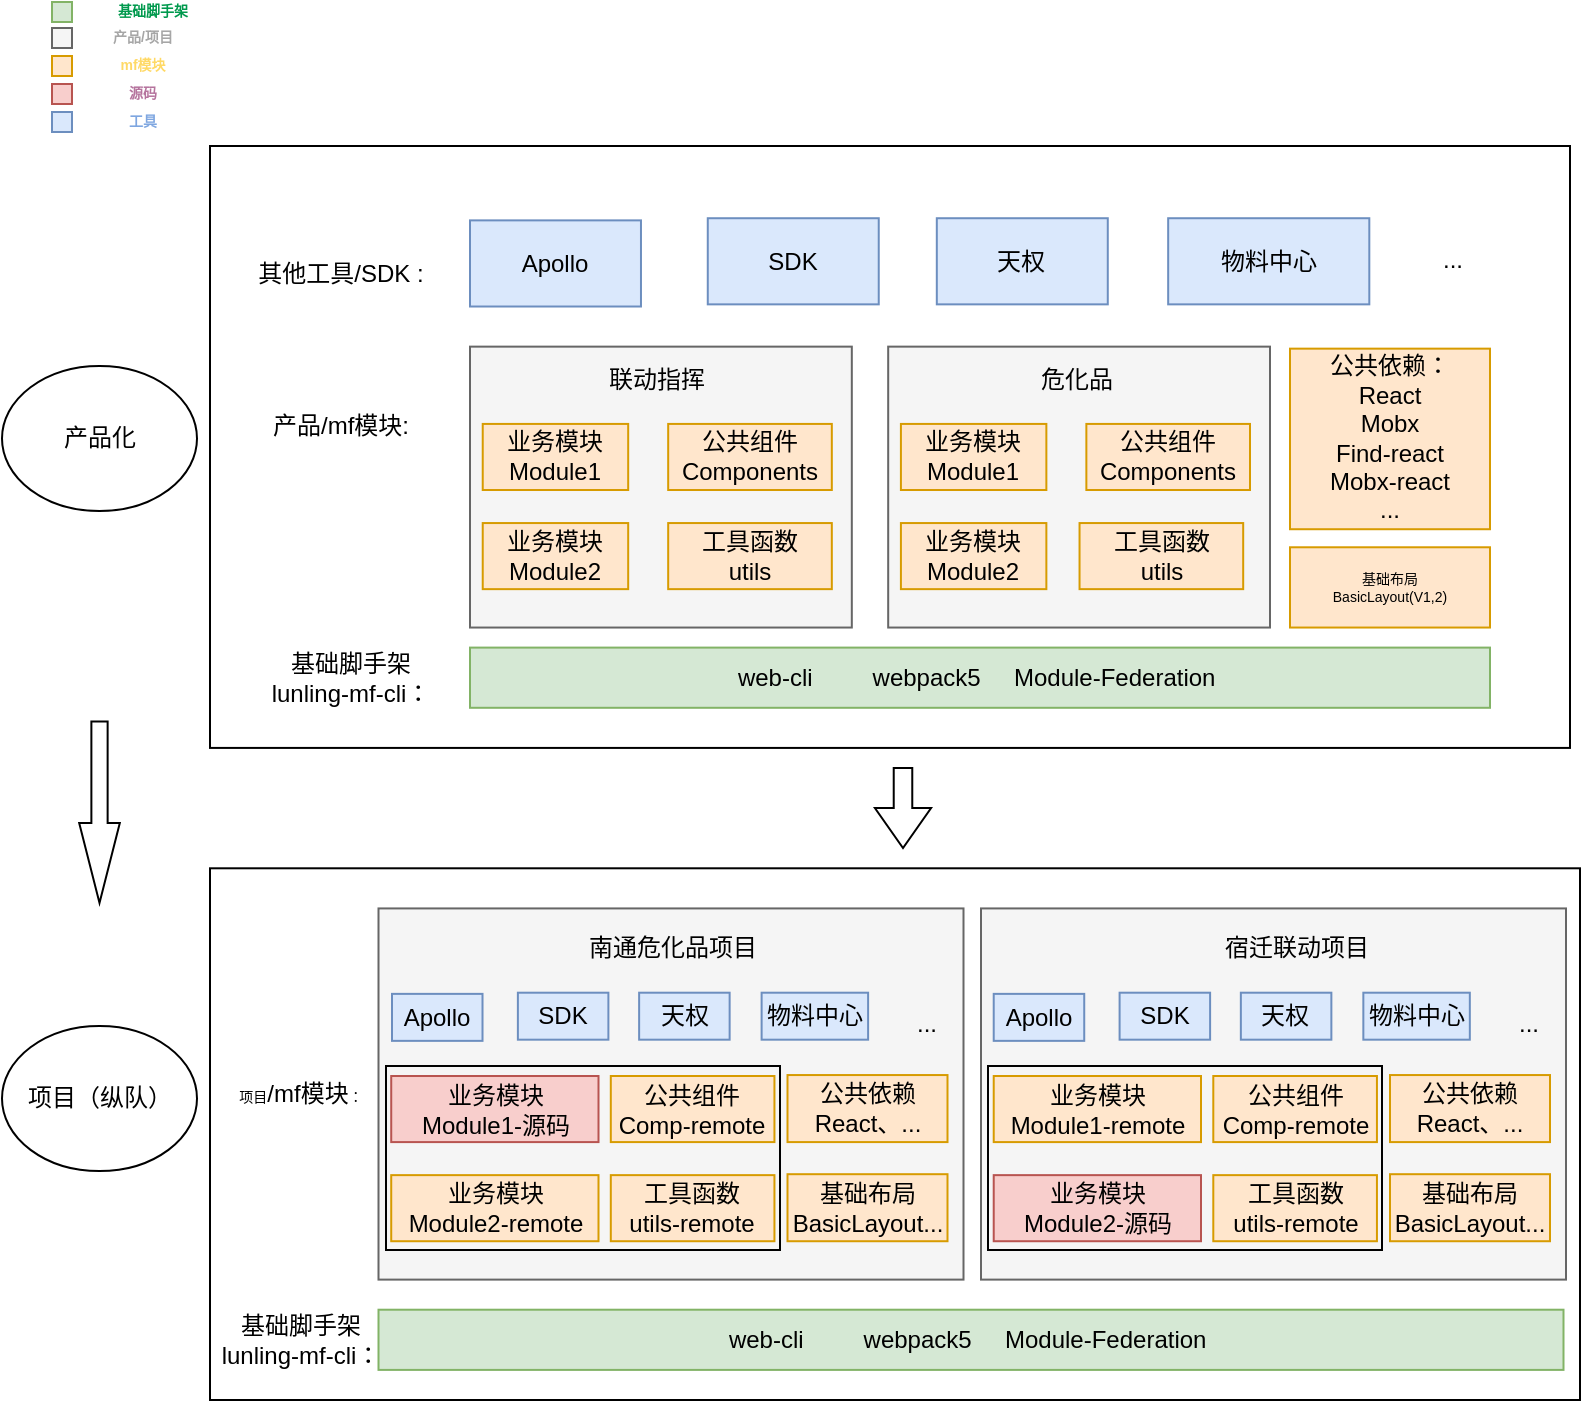 <mxfile version="15.7.3" type="github">
  <diagram id="qYtG-a8lDuCber2_HTPU" name="第 1 页">
    <mxGraphModel dx="1188" dy="595" grid="1" gridSize="10" guides="1" tooltips="1" connect="1" arrows="1" fold="1" page="1" pageScale="1" pageWidth="827" pageHeight="1169" math="0" shadow="0">
      <root>
        <mxCell id="0" />
        <mxCell id="1" parent="0" />
        <mxCell id="sSeV7hXw5rhQuQ9Eckyw-83" value="" style="group" vertex="1" connectable="0" parent="1">
          <mxGeometry x="10" y="240" width="97.5" height="349" as="geometry" />
        </mxCell>
        <mxCell id="sSeV7hXw5rhQuQ9Eckyw-12" value="" style="html=1;shadow=0;dashed=0;align=center;verticalAlign=middle;shape=mxgraph.arrows2.arrow;dy=0.6;dx=40;direction=south;notch=0;fontSize=7;fillColor=none;" vertex="1" parent="sSeV7hXw5rhQuQ9Eckyw-83">
          <mxGeometry x="38.594" y="147.808" width="20.312" height="90.68" as="geometry" />
        </mxCell>
        <mxCell id="sSeV7hXw5rhQuQ9Eckyw-17" value="&lt;span style=&quot;font-size: 12px&quot;&gt;项目（纵队）&lt;/span&gt;" style="ellipse;whiteSpace=wrap;html=1;rounded=1;fontSize=7;" vertex="1" parent="sSeV7hXw5rhQuQ9Eckyw-83">
          <mxGeometry y="299.996" width="97.5" height="72.544" as="geometry" />
        </mxCell>
        <mxCell id="sSeV7hXw5rhQuQ9Eckyw-16" value="&lt;span style=&quot;font-size: 12px&quot;&gt;产品化&lt;/span&gt;" style="ellipse;whiteSpace=wrap;html=1;rounded=1;fontSize=7;" vertex="1" parent="1">
          <mxGeometry x="10" y="210" width="97.5" height="72.544" as="geometry" />
        </mxCell>
        <mxCell id="sSeV7hXw5rhQuQ9Eckyw-85" value="" style="group" vertex="1" connectable="0" parent="1">
          <mxGeometry x="114" y="100" width="690" height="627" as="geometry" />
        </mxCell>
        <mxCell id="sSeV7hXw5rhQuQ9Eckyw-49" value="" style="rounded=0;whiteSpace=wrap;html=1;fontSize=7;fillColor=none;" vertex="1" parent="sSeV7hXw5rhQuQ9Eckyw-85">
          <mxGeometry y="361.15" width="685" height="265.85" as="geometry" />
        </mxCell>
        <mxCell id="sSeV7hXw5rhQuQ9Eckyw-19" value="" style="rounded=0;whiteSpace=wrap;html=1;fontSize=7;fillColor=none;" vertex="1" parent="sSeV7hXw5rhQuQ9Eckyw-85">
          <mxGeometry width="680" height="300.96" as="geometry" />
        </mxCell>
        <mxCell id="TgehsIDATV7xhi2gPNsP-1" value="web-cli&amp;nbsp; &amp;nbsp; &amp;nbsp; &amp;nbsp; &amp;nbsp;webpack5&amp;nbsp; &amp;nbsp; &amp;nbsp;Module-Federation&amp;nbsp;" style="rounded=0;whiteSpace=wrap;html=1;fillColor=#d5e8d4;strokeColor=#82b366;" parent="sSeV7hXw5rhQuQ9Eckyw-85" vertex="1">
          <mxGeometry x="130" y="250.8" width="510" height="30.096" as="geometry" />
        </mxCell>
        <mxCell id="TgehsIDATV7xhi2gPNsP-6" value="公共依赖：&lt;br&gt;React&lt;br&gt;Mobx&lt;br&gt;Find-react&lt;br&gt;Mobx-react&lt;br&gt;..." style="rounded=0;whiteSpace=wrap;html=1;fillColor=#ffe6cc;strokeColor=#d79b00;" parent="sSeV7hXw5rhQuQ9Eckyw-85" vertex="1">
          <mxGeometry x="540" y="101.323" width="100" height="90.288" as="geometry" />
        </mxCell>
        <mxCell id="TgehsIDATV7xhi2gPNsP-7" value="基础布局&#xa;BasicLayout(V1,2)" style="rounded=0;whiteSpace=wrap;fillColor=#ffe6cc;strokeColor=#d79b00;fontSize=7;" parent="sSeV7hXw5rhQuQ9Eckyw-85" vertex="1">
          <mxGeometry x="540" y="200.64" width="100" height="40.128" as="geometry" />
        </mxCell>
        <mxCell id="TgehsIDATV7xhi2gPNsP-10" value="基础脚手架&lt;br&gt;lunling-mf-cli：" style="text;html=1;align=center;verticalAlign=middle;resizable=0;points=[];autosize=1;strokeColor=none;fillColor=none;" parent="sSeV7hXw5rhQuQ9Eckyw-85" vertex="1">
          <mxGeometry x="25" y="250.8" width="90" height="30" as="geometry" />
        </mxCell>
        <mxCell id="TgehsIDATV7xhi2gPNsP-11" value="产品/mf模块:" style="text;html=1;align=center;verticalAlign=middle;resizable=0;points=[];autosize=1;strokeColor=none;fillColor=none;" parent="sSeV7hXw5rhQuQ9Eckyw-85" vertex="1">
          <mxGeometry x="25" y="130.416" width="80" height="20" as="geometry" />
        </mxCell>
        <mxCell id="sSeV7hXw5rhQuQ9Eckyw-3" value="" style="group" vertex="1" connectable="0" parent="sSeV7hXw5rhQuQ9Eckyw-85">
          <mxGeometry x="130" y="100.32" width="400" height="140.448" as="geometry" />
        </mxCell>
        <mxCell id="TgehsIDATV7xhi2gPNsP-9" value="" style="rounded=0;whiteSpace=wrap;html=1;fillColor=#f5f5f5;fontColor=#333333;strokeColor=#666666;" parent="sSeV7hXw5rhQuQ9Eckyw-3" vertex="1">
          <mxGeometry width="190.909" height="140.448" as="geometry" />
        </mxCell>
        <mxCell id="TgehsIDATV7xhi2gPNsP-2" value="业务模块Module1" style="rounded=0;whiteSpace=wrap;html=1;fillColor=#ffe6cc;strokeColor=#d79b00;" parent="sSeV7hXw5rhQuQ9Eckyw-3" vertex="1">
          <mxGeometry x="6.364" y="38.639" width="72.727" height="33.047" as="geometry" />
        </mxCell>
        <mxCell id="TgehsIDATV7xhi2gPNsP-3" value="业务模块Module2&lt;span style=&quot;color: rgba(0 , 0 , 0 , 0) ; font-family: monospace ; font-size: 0px&quot;&gt;%3CmxGraphModel%3E%3Croot%3E%3CmxCell%20id%3D%220%22%2F%3E%3CmxCell%20id%3D%221%22%20parent%3D%220%22%2F%3E%3CmxCell%20id%3D%222%22%20value%3D%22%E4%B8%9A%E5%8A%A1%E7%BB%84%E4%BB%B6%22%20style%3D%22rounded%3D0%3BwhiteSpace%3Dwrap%3Bhtml%3D1%3B%22%20vertex%3D%221%22%20parent%3D%221%22%3E%3CmxGeometry%20x%3D%22180%22%20y%3D%22300%22%20width%3D%22120%22%20height%3D%2260%22%20as%3D%22geometry%22%2F%3E%3C%2FmxCell%3E%3C%2Froot%3E%3C%2FmxGraphModel%3E&lt;/span&gt;" style="rounded=0;whiteSpace=wrap;html=1;fillColor=#ffe6cc;strokeColor=#d79b00;" parent="sSeV7hXw5rhQuQ9Eckyw-3" vertex="1">
          <mxGeometry x="6.364" y="88.209" width="72.727" height="33.047" as="geometry" />
        </mxCell>
        <mxCell id="TgehsIDATV7xhi2gPNsP-4" value="公共组件&lt;br&gt;Components" style="rounded=0;whiteSpace=wrap;html=1;fillColor=#ffe6cc;strokeColor=#d79b00;" parent="sSeV7hXw5rhQuQ9Eckyw-3" vertex="1">
          <mxGeometry x="99.091" y="38.639" width="81.818" height="33.047" as="geometry" />
        </mxCell>
        <mxCell id="TgehsIDATV7xhi2gPNsP-5" value="工具函数&lt;br&gt;utils" style="rounded=0;whiteSpace=wrap;html=1;fillColor=#ffe6cc;strokeColor=#d79b00;" parent="sSeV7hXw5rhQuQ9Eckyw-3" vertex="1">
          <mxGeometry x="99.091" y="88.209" width="81.818" height="33.047" as="geometry" />
        </mxCell>
        <mxCell id="TgehsIDATV7xhi2gPNsP-18" value="" style="rounded=0;whiteSpace=wrap;html=1;fillColor=#f5f5f5;fontColor=#333333;strokeColor=#666666;" parent="sSeV7hXw5rhQuQ9Eckyw-3" vertex="1">
          <mxGeometry x="209.091" width="190.909" height="140.448" as="geometry" />
        </mxCell>
        <mxCell id="TgehsIDATV7xhi2gPNsP-19" value="业务模块Module1" style="rounded=0;whiteSpace=wrap;html=1;fillColor=#ffe6cc;strokeColor=#d79b00;" parent="sSeV7hXw5rhQuQ9Eckyw-3" vertex="1">
          <mxGeometry x="215.455" y="38.639" width="72.727" height="33.047" as="geometry" />
        </mxCell>
        <mxCell id="TgehsIDATV7xhi2gPNsP-20" value="业务模块Module2&lt;span style=&quot;color: rgba(0 , 0 , 0 , 0) ; font-family: monospace ; font-size: 0px&quot;&gt;%3CmxGraphModel%3E%3Croot%3E%3CmxCell%20id%3D%220%22%2F%3E%3CmxCell%20id%3D%221%22%20parent%3D%220%22%2F%3E%3CmxCell%20id%3D%222%22%20value%3D%22%E4%B8%9A%E5%8A%A1%E7%BB%84%E4%BB%B6%22%20style%3D%22rounded%3D0%3BwhiteSpace%3Dwrap%3Bhtml%3D1%3B%22%20vertex%3D%221%22%20parent%3D%221%22%3E%3CmxGeometry%20x%3D%22180%22%20y%3D%22300%22%20width%3D%22120%22%20height%3D%2260%22%20as%3D%22geometry%22%2F%3E%3C%2FmxCell%3E%3C%2Froot%3E%3C%2FmxGraphModel%3E&lt;/span&gt;" style="rounded=0;whiteSpace=wrap;html=1;fillColor=#ffe6cc;strokeColor=#d79b00;" parent="sSeV7hXw5rhQuQ9Eckyw-3" vertex="1">
          <mxGeometry x="215.455" y="88.209" width="72.727" height="33.047" as="geometry" />
        </mxCell>
        <mxCell id="TgehsIDATV7xhi2gPNsP-21" value="公共组件&lt;br&gt;Components" style="rounded=0;whiteSpace=wrap;html=1;fillColor=#ffe6cc;strokeColor=#d79b00;" parent="sSeV7hXw5rhQuQ9Eckyw-3" vertex="1">
          <mxGeometry x="308.182" y="38.639" width="81.818" height="33.047" as="geometry" />
        </mxCell>
        <mxCell id="TgehsIDATV7xhi2gPNsP-22" value="工具函数&lt;br&gt;utils" style="rounded=0;whiteSpace=wrap;html=1;fillColor=#ffe6cc;strokeColor=#d79b00;" parent="sSeV7hXw5rhQuQ9Eckyw-3" vertex="1">
          <mxGeometry x="304.773" y="88.209" width="81.818" height="33.047" as="geometry" />
        </mxCell>
        <mxCell id="sSeV7hXw5rhQuQ9Eckyw-1" value="联动指挥" style="text;html=1;align=center;verticalAlign=middle;resizable=0;points=[];autosize=1;strokeColor=none;fillColor=none;" vertex="1" parent="sSeV7hXw5rhQuQ9Eckyw-3">
          <mxGeometry x="63.155" y="6.609" width="60" height="20" as="geometry" />
        </mxCell>
        <mxCell id="sSeV7hXw5rhQuQ9Eckyw-2" value="危化品" style="text;html=1;align=center;verticalAlign=middle;resizable=0;points=[];autosize=1;strokeColor=none;fillColor=none;" vertex="1" parent="sSeV7hXw5rhQuQ9Eckyw-3">
          <mxGeometry x="278.009" y="6.609" width="50" height="20" as="geometry" />
        </mxCell>
        <mxCell id="sSeV7hXw5rhQuQ9Eckyw-5" value="其他工具/SDK :" style="text;html=1;align=center;verticalAlign=middle;resizable=0;points=[];autosize=1;strokeColor=none;fillColor=none;" vertex="1" parent="sSeV7hXw5rhQuQ9Eckyw-85">
          <mxGeometry x="15" y="54.173" width="100" height="20" as="geometry" />
        </mxCell>
        <mxCell id="sSeV7hXw5rhQuQ9Eckyw-21" value="web-cli&amp;nbsp; &amp;nbsp; &amp;nbsp; &amp;nbsp; &amp;nbsp;webpack5&amp;nbsp; &amp;nbsp; &amp;nbsp;Module-Federation&amp;nbsp;" style="rounded=0;whiteSpace=wrap;html=1;fillColor=#d5e8d4;strokeColor=#82b366;" vertex="1" parent="sSeV7hXw5rhQuQ9Eckyw-85">
          <mxGeometry x="84.25" y="581.856" width="592.5" height="30.096" as="geometry" />
        </mxCell>
        <mxCell id="sSeV7hXw5rhQuQ9Eckyw-22" value="基础脚手架&lt;br&gt;lunling-mf-cli：" style="text;html=1;align=center;verticalAlign=middle;resizable=0;points=[];autosize=1;strokeColor=none;fillColor=none;" vertex="1" parent="sSeV7hXw5rhQuQ9Eckyw-85">
          <mxGeometry y="581.856" width="90" height="30" as="geometry" />
        </mxCell>
        <mxCell id="sSeV7hXw5rhQuQ9Eckyw-24" value="" style="rounded=0;whiteSpace=wrap;html=1;fillColor=#f5f5f5;fontColor=#333333;strokeColor=#666666;" vertex="1" parent="sSeV7hXw5rhQuQ9Eckyw-85">
          <mxGeometry x="84.25" y="381.216" width="292.5" height="185.592" as="geometry" />
        </mxCell>
        <mxCell id="sSeV7hXw5rhQuQ9Eckyw-25" value="业务模块&lt;br&gt;Module1-源码" style="rounded=0;whiteSpace=wrap;html=1;fillColor=#f8cecc;strokeColor=#b85450;" vertex="1" parent="sSeV7hXw5rhQuQ9Eckyw-85">
          <mxGeometry x="90.61" y="465.003" width="103.64" height="33.045" as="geometry" />
        </mxCell>
        <mxCell id="sSeV7hXw5rhQuQ9Eckyw-27" value="公共组件&lt;br&gt;Comp-remote" style="rounded=0;whiteSpace=wrap;html=1;fillColor=#ffe6cc;strokeColor=#d79b00;" vertex="1" parent="sSeV7hXw5rhQuQ9Eckyw-85">
          <mxGeometry x="200.401" y="464.999" width="81.818" height="33.047" as="geometry" />
        </mxCell>
        <mxCell id="sSeV7hXw5rhQuQ9Eckyw-28" value="工具函数&lt;br&gt;utils-remote" style="rounded=0;whiteSpace=wrap;html=1;fillColor=#ffe6cc;strokeColor=#d79b00;" vertex="1" parent="sSeV7hXw5rhQuQ9Eckyw-85">
          <mxGeometry x="200.401" y="514.569" width="81.818" height="33.047" as="geometry" />
        </mxCell>
        <mxCell id="sSeV7hXw5rhQuQ9Eckyw-34" value="南通危化品项目" style="text;html=1;align=center;verticalAlign=middle;resizable=0;points=[];autosize=1;strokeColor=none;fillColor=none;" vertex="1" parent="sSeV7hXw5rhQuQ9Eckyw-85">
          <mxGeometry x="180.505" y="391.246" width="100" height="20" as="geometry" />
        </mxCell>
        <mxCell id="sSeV7hXw5rhQuQ9Eckyw-36" value="业务模块&lt;br&gt;Module2-remote" style="rounded=0;whiteSpace=wrap;html=1;fillColor=#ffe6cc;strokeColor=#d79b00;" vertex="1" parent="sSeV7hXw5rhQuQ9Eckyw-85">
          <mxGeometry x="90.61" y="514.571" width="103.64" height="33.045" as="geometry" />
        </mxCell>
        <mxCell id="sSeV7hXw5rhQuQ9Eckyw-37" value="公共依赖&lt;br&gt;React、..." style="rounded=0;whiteSpace=wrap;html=1;fillColor=#ffe6cc;strokeColor=#d79b00;" vertex="1" parent="sSeV7hXw5rhQuQ9Eckyw-85">
          <mxGeometry x="288.75" y="464.532" width="80" height="33.517" as="geometry" />
        </mxCell>
        <mxCell id="sSeV7hXw5rhQuQ9Eckyw-38" value="基础布局&lt;br&gt;BasicLayout..." style="rounded=0;whiteSpace=wrap;html=1;fillColor=#ffe6cc;strokeColor=#d79b00;" vertex="1" parent="sSeV7hXw5rhQuQ9Eckyw-85">
          <mxGeometry x="288.75" y="514.1" width="80" height="33.517" as="geometry" />
        </mxCell>
        <mxCell id="sSeV7hXw5rhQuQ9Eckyw-40" value="" style="rounded=0;whiteSpace=wrap;html=1;fillColor=#f5f5f5;fontColor=#333333;strokeColor=#666666;" vertex="1" parent="sSeV7hXw5rhQuQ9Eckyw-85">
          <mxGeometry x="385.5" y="381.216" width="292.5" height="185.592" as="geometry" />
        </mxCell>
        <mxCell id="sSeV7hXw5rhQuQ9Eckyw-41" value="业务模块&lt;br&gt;Module1-remote" style="rounded=0;whiteSpace=wrap;html=1;fillColor=#ffe6cc;strokeColor=#d79b00;" vertex="1" parent="sSeV7hXw5rhQuQ9Eckyw-85">
          <mxGeometry x="391.86" y="465.003" width="103.64" height="33.045" as="geometry" />
        </mxCell>
        <mxCell id="sSeV7hXw5rhQuQ9Eckyw-42" value="公共组件&lt;br&gt;Comp-remote" style="rounded=0;whiteSpace=wrap;html=1;fillColor=#ffe6cc;strokeColor=#d79b00;" vertex="1" parent="sSeV7hXw5rhQuQ9Eckyw-85">
          <mxGeometry x="501.651" y="464.999" width="81.818" height="33.047" as="geometry" />
        </mxCell>
        <mxCell id="sSeV7hXw5rhQuQ9Eckyw-43" value="工具函数&lt;br&gt;utils-remote" style="rounded=0;whiteSpace=wrap;html=1;fillColor=#ffe6cc;strokeColor=#d79b00;" vertex="1" parent="sSeV7hXw5rhQuQ9Eckyw-85">
          <mxGeometry x="501.651" y="514.569" width="81.818" height="33.047" as="geometry" />
        </mxCell>
        <mxCell id="sSeV7hXw5rhQuQ9Eckyw-44" value="宿迁联动项目" style="text;html=1;align=center;verticalAlign=middle;resizable=0;points=[];autosize=1;strokeColor=none;fillColor=none;" vertex="1" parent="sSeV7hXw5rhQuQ9Eckyw-85">
          <mxGeometry x="497.565" y="391.246" width="90" height="20" as="geometry" />
        </mxCell>
        <mxCell id="sSeV7hXw5rhQuQ9Eckyw-45" value="业务模块&lt;br&gt;Module2-源码" style="rounded=0;whiteSpace=wrap;html=1;fillColor=#f8cecc;strokeColor=#b85450;" vertex="1" parent="sSeV7hXw5rhQuQ9Eckyw-85">
          <mxGeometry x="391.86" y="514.571" width="103.64" height="33.045" as="geometry" />
        </mxCell>
        <mxCell id="sSeV7hXw5rhQuQ9Eckyw-46" value="公共依赖&lt;br&gt;React、..." style="rounded=0;whiteSpace=wrap;html=1;fillColor=#ffe6cc;strokeColor=#d79b00;" vertex="1" parent="sSeV7hXw5rhQuQ9Eckyw-85">
          <mxGeometry x="590" y="464.532" width="80" height="33.517" as="geometry" />
        </mxCell>
        <mxCell id="sSeV7hXw5rhQuQ9Eckyw-47" value="基础布局&lt;br&gt;BasicLayout..." style="rounded=0;whiteSpace=wrap;html=1;fillColor=#ffe6cc;strokeColor=#d79b00;" vertex="1" parent="sSeV7hXw5rhQuQ9Eckyw-85">
          <mxGeometry x="590" y="514.1" width="80" height="33.517" as="geometry" />
        </mxCell>
        <mxCell id="sSeV7hXw5rhQuQ9Eckyw-48" value="&lt;span style=&quot;font-size: 7px&quot;&gt;项目&lt;/span&gt;&lt;span style=&quot;font-size: 12px&quot;&gt;/mf模块&lt;/span&gt;：" style="text;html=1;align=center;verticalAlign=middle;resizable=0;points=[];autosize=1;strokeColor=none;fillColor=none;fontSize=7;" vertex="1" parent="sSeV7hXw5rhQuQ9Eckyw-85">
          <mxGeometry y="468.98" width="90" height="10" as="geometry" />
        </mxCell>
        <mxCell id="sSeV7hXw5rhQuQ9Eckyw-51" value="" style="html=1;shadow=0;dashed=0;align=center;verticalAlign=middle;shape=mxgraph.arrows2.arrow;dy=0.67;dx=20;notch=0;rounded=1;fontSize=7;fillColor=none;rotation=90;" vertex="1" parent="sSeV7hXw5rhQuQ9Eckyw-85">
          <mxGeometry x="326.5" y="317.011" width="40" height="28.09" as="geometry" />
        </mxCell>
        <mxCell id="sSeV7hXw5rhQuQ9Eckyw-62" value="" style="group" vertex="1" connectable="0" parent="sSeV7hXw5rhQuQ9Eckyw-85">
          <mxGeometry x="130" y="36.115" width="510" height="44.141" as="geometry" />
        </mxCell>
        <mxCell id="TgehsIDATV7xhi2gPNsP-24" value="物料中心" style="rounded=0;whiteSpace=wrap;html=1;fillColor=#dae8fc;strokeColor=#6c8ebf;" parent="sSeV7hXw5rhQuQ9Eckyw-62" vertex="1">
          <mxGeometry x="349.085" width="100.572" height="43.064" as="geometry" />
        </mxCell>
        <mxCell id="sSeV7hXw5rhQuQ9Eckyw-4" value="SDK" style="rounded=0;whiteSpace=wrap;html=1;fillColor=#dae8fc;strokeColor=#6c8ebf;" vertex="1" parent="sSeV7hXw5rhQuQ9Eckyw-62">
          <mxGeometry x="118.887" width="85.486" height="43.064" as="geometry" />
        </mxCell>
        <mxCell id="sSeV7hXw5rhQuQ9Eckyw-7" value="..." style="text;html=1;align=center;verticalAlign=middle;resizable=0;points=[];autosize=1;strokeColor=none;fillColor=none;" vertex="1" parent="sSeV7hXw5rhQuQ9Eckyw-62">
          <mxGeometry x="476.476" y="10.766" width="30" height="20" as="geometry" />
        </mxCell>
        <mxCell id="sSeV7hXw5rhQuQ9Eckyw-8" value="天权" style="rounded=0;whiteSpace=wrap;html=1;fillColor=#dae8fc;strokeColor=#6c8ebf;" vertex="1" parent="sSeV7hXw5rhQuQ9Eckyw-62">
          <mxGeometry x="233.405" width="85.486" height="43.064" as="geometry" />
        </mxCell>
        <mxCell id="sSeV7hXw5rhQuQ9Eckyw-9" value="Apollo" style="rounded=0;whiteSpace=wrap;html=1;fillColor=#dae8fc;strokeColor=#6c8ebf;" vertex="1" parent="sSeV7hXw5rhQuQ9Eckyw-62">
          <mxGeometry y="1.077" width="85.486" height="43.064" as="geometry" />
        </mxCell>
        <mxCell id="sSeV7hXw5rhQuQ9Eckyw-63" value="" style="group" vertex="1" connectable="0" parent="sSeV7hXw5rhQuQ9Eckyw-85">
          <mxGeometry x="91" y="423.35" width="270" height="24.077" as="geometry" />
        </mxCell>
        <mxCell id="sSeV7hXw5rhQuQ9Eckyw-64" value="物料中心" style="rounded=0;whiteSpace=wrap;html=1;fillColor=#dae8fc;strokeColor=#6c8ebf;" vertex="1" parent="sSeV7hXw5rhQuQ9Eckyw-63">
          <mxGeometry x="184.81" width="53.244" height="23.49" as="geometry" />
        </mxCell>
        <mxCell id="sSeV7hXw5rhQuQ9Eckyw-65" value="SDK" style="rounded=0;whiteSpace=wrap;html=1;fillColor=#dae8fc;strokeColor=#6c8ebf;" vertex="1" parent="sSeV7hXw5rhQuQ9Eckyw-63">
          <mxGeometry x="62.94" width="45.257" height="23.49" as="geometry" />
        </mxCell>
        <mxCell id="sSeV7hXw5rhQuQ9Eckyw-66" value="..." style="text;html=1;align=center;verticalAlign=middle;resizable=0;points=[];autosize=1;strokeColor=none;fillColor=none;" vertex="1" parent="sSeV7hXw5rhQuQ9Eckyw-63">
          <mxGeometry x="252.252" y="5.872" width="30" height="20" as="geometry" />
        </mxCell>
        <mxCell id="sSeV7hXw5rhQuQ9Eckyw-67" value="天权" style="rounded=0;whiteSpace=wrap;html=1;fillColor=#dae8fc;strokeColor=#6c8ebf;" vertex="1" parent="sSeV7hXw5rhQuQ9Eckyw-63">
          <mxGeometry x="123.567" width="45.257" height="23.49" as="geometry" />
        </mxCell>
        <mxCell id="sSeV7hXw5rhQuQ9Eckyw-68" value="Apollo" style="rounded=0;whiteSpace=wrap;html=1;fillColor=#dae8fc;strokeColor=#6c8ebf;" vertex="1" parent="sSeV7hXw5rhQuQ9Eckyw-63">
          <mxGeometry y="0.587" width="45.257" height="23.49" as="geometry" />
        </mxCell>
        <mxCell id="sSeV7hXw5rhQuQ9Eckyw-77" value="" style="group" vertex="1" connectable="0" parent="sSeV7hXw5rhQuQ9Eckyw-85">
          <mxGeometry x="391.86" y="423.35" width="270" height="24.077" as="geometry" />
        </mxCell>
        <mxCell id="sSeV7hXw5rhQuQ9Eckyw-78" value="物料中心" style="rounded=0;whiteSpace=wrap;html=1;fillColor=#dae8fc;strokeColor=#6c8ebf;" vertex="1" parent="sSeV7hXw5rhQuQ9Eckyw-77">
          <mxGeometry x="184.81" width="53.244" height="23.49" as="geometry" />
        </mxCell>
        <mxCell id="sSeV7hXw5rhQuQ9Eckyw-79" value="SDK" style="rounded=0;whiteSpace=wrap;html=1;fillColor=#dae8fc;strokeColor=#6c8ebf;" vertex="1" parent="sSeV7hXw5rhQuQ9Eckyw-77">
          <mxGeometry x="62.94" width="45.257" height="23.49" as="geometry" />
        </mxCell>
        <mxCell id="sSeV7hXw5rhQuQ9Eckyw-80" value="..." style="text;html=1;align=center;verticalAlign=middle;resizable=0;points=[];autosize=1;strokeColor=none;fillColor=none;" vertex="1" parent="sSeV7hXw5rhQuQ9Eckyw-77">
          <mxGeometry x="252.252" y="5.872" width="30" height="20" as="geometry" />
        </mxCell>
        <mxCell id="sSeV7hXw5rhQuQ9Eckyw-81" value="天权" style="rounded=0;whiteSpace=wrap;html=1;fillColor=#dae8fc;strokeColor=#6c8ebf;" vertex="1" parent="sSeV7hXw5rhQuQ9Eckyw-77">
          <mxGeometry x="123.567" width="45.257" height="23.49" as="geometry" />
        </mxCell>
        <mxCell id="sSeV7hXw5rhQuQ9Eckyw-82" value="Apollo" style="rounded=0;whiteSpace=wrap;html=1;fillColor=#dae8fc;strokeColor=#6c8ebf;" vertex="1" parent="sSeV7hXw5rhQuQ9Eckyw-77">
          <mxGeometry y="0.587" width="45.257" height="23.49" as="geometry" />
        </mxCell>
        <mxCell id="sSeV7hXw5rhQuQ9Eckyw-86" value="" style="rounded=0;whiteSpace=wrap;html=1;fontSize=7;fillColor=none;" vertex="1" parent="sSeV7hXw5rhQuQ9Eckyw-85">
          <mxGeometry x="88" y="460" width="197" height="92" as="geometry" />
        </mxCell>
        <mxCell id="sSeV7hXw5rhQuQ9Eckyw-87" value="" style="rounded=0;whiteSpace=wrap;html=1;fontSize=7;fillColor=none;" vertex="1" parent="sSeV7hXw5rhQuQ9Eckyw-85">
          <mxGeometry x="389" y="460" width="197" height="92" as="geometry" />
        </mxCell>
        <mxCell id="sSeV7hXw5rhQuQ9Eckyw-90" value="" style="whiteSpace=wrap;html=1;aspect=fixed;rounded=0;fontSize=7;fillColor=#d5e8d4;align=left;strokeColor=#82b366;" vertex="1" parent="1">
          <mxGeometry x="35" y="28" width="10" height="10" as="geometry" />
        </mxCell>
        <mxCell id="sSeV7hXw5rhQuQ9Eckyw-95" value="" style="whiteSpace=wrap;html=1;aspect=fixed;rounded=0;fontSize=7;fillColor=#f5f5f5;align=left;strokeColor=#666666;fontColor=#333333;" vertex="1" parent="1">
          <mxGeometry x="35" y="41" width="10" height="10" as="geometry" />
        </mxCell>
        <mxCell id="sSeV7hXw5rhQuQ9Eckyw-96" value="" style="whiteSpace=wrap;html=1;aspect=fixed;rounded=0;fontSize=7;fillColor=#ffe6cc;align=left;strokeColor=#d79b00;" vertex="1" parent="1">
          <mxGeometry x="35" y="55" width="10" height="10" as="geometry" />
        </mxCell>
        <mxCell id="sSeV7hXw5rhQuQ9Eckyw-97" value="" style="whiteSpace=wrap;html=1;aspect=fixed;rounded=0;fontSize=7;fillColor=#f8cecc;align=left;strokeColor=#b85450;" vertex="1" parent="1">
          <mxGeometry x="35" y="69" width="10" height="10" as="geometry" />
        </mxCell>
        <mxCell id="sSeV7hXw5rhQuQ9Eckyw-98" value="" style="whiteSpace=wrap;html=1;aspect=fixed;rounded=0;fontSize=7;fillColor=#dae8fc;align=left;strokeColor=#6c8ebf;" vertex="1" parent="1">
          <mxGeometry x="35" y="83" width="10" height="10" as="geometry" />
        </mxCell>
        <mxCell id="sSeV7hXw5rhQuQ9Eckyw-99" value="&lt;b style=&quot;color: rgb(0 , 153 , 77) ; text-align: left&quot;&gt;基础脚手架&lt;/b&gt;" style="text;html=1;align=center;verticalAlign=middle;resizable=0;points=[];autosize=1;strokeColor=none;fillColor=none;fontSize=7;fontColor=#B5739D;" vertex="1" parent="1">
          <mxGeometry x="45" y="28" width="80" height="10" as="geometry" />
        </mxCell>
        <mxCell id="sSeV7hXw5rhQuQ9Eckyw-100" value="&lt;b style=&quot;color: rgb(166 , 166 , 166) ; text-align: left&quot;&gt;产品/项目&lt;/b&gt;" style="text;html=1;align=center;verticalAlign=middle;resizable=0;points=[];autosize=1;strokeColor=none;fillColor=none;fontSize=7;fontColor=#B5739D;" vertex="1" parent="1">
          <mxGeometry x="45" y="41" width="70" height="10" as="geometry" />
        </mxCell>
        <mxCell id="sSeV7hXw5rhQuQ9Eckyw-101" value="&lt;b style=&quot;text-align: left ; color: rgb(255 , 217 , 102)&quot;&gt;mf模块&lt;/b&gt;" style="text;html=1;align=center;verticalAlign=middle;resizable=0;points=[];autosize=1;strokeColor=none;fillColor=none;fontSize=7;fontColor=#B5739D;" vertex="1" parent="1">
          <mxGeometry x="55" y="55" width="50" height="10" as="geometry" />
        </mxCell>
        <mxCell id="sSeV7hXw5rhQuQ9Eckyw-102" value="&lt;b style=&quot;text-align: left&quot;&gt;源码&lt;/b&gt;" style="text;html=1;align=center;verticalAlign=middle;resizable=0;points=[];autosize=1;strokeColor=none;fillColor=none;fontSize=7;fontColor=#B5739D;" vertex="1" parent="1">
          <mxGeometry x="60" y="69" width="40" height="10" as="geometry" />
        </mxCell>
        <mxCell id="sSeV7hXw5rhQuQ9Eckyw-103" value="&lt;b style=&quot;color: rgb(126 , 166 , 224) ; text-align: left&quot;&gt;工具&lt;/b&gt;" style="text;html=1;align=center;verticalAlign=middle;resizable=0;points=[];autosize=1;strokeColor=none;fillColor=none;fontSize=7;fontColor=#B5739D;" vertex="1" parent="1">
          <mxGeometry x="60" y="83" width="40" height="10" as="geometry" />
        </mxCell>
      </root>
    </mxGraphModel>
  </diagram>
</mxfile>
